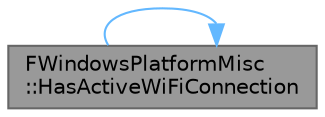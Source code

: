 digraph "FWindowsPlatformMisc::HasActiveWiFiConnection"
{
 // INTERACTIVE_SVG=YES
 // LATEX_PDF_SIZE
  bgcolor="transparent";
  edge [fontname=Helvetica,fontsize=10,labelfontname=Helvetica,labelfontsize=10];
  node [fontname=Helvetica,fontsize=10,shape=box,height=0.2,width=0.4];
  rankdir="LR";
  Node1 [id="Node000001",label="FWindowsPlatformMisc\l::HasActiveWiFiConnection",height=0.2,width=0.4,color="gray40", fillcolor="grey60", style="filled", fontcolor="black",tooltip="Returns whether WiFi connection is currently active."];
  Node1 -> Node1 [id="edge1_Node000001_Node000001",color="steelblue1",style="solid",tooltip=" "];
}
